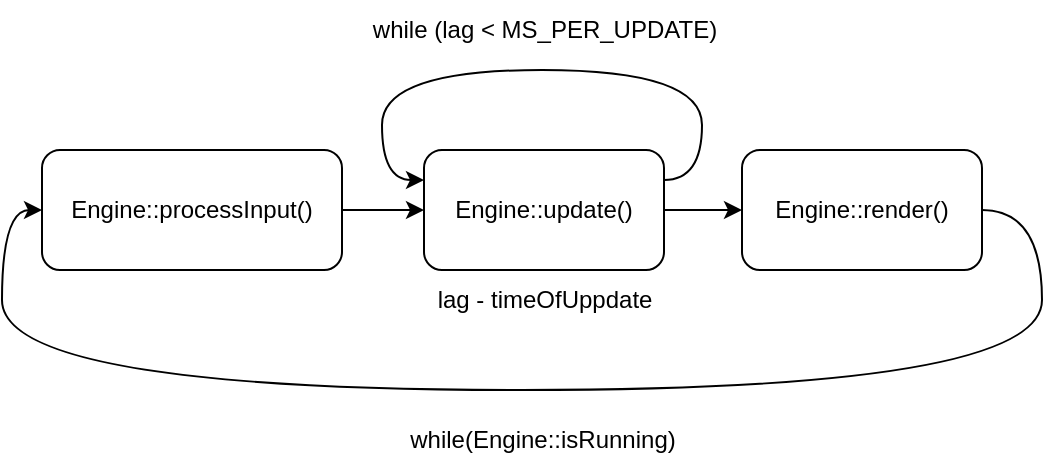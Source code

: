 <mxfile version="24.5.3" type="device">
  <diagram name="Página-1" id="2lp4uydA60VJKY2f_2jK">
    <mxGraphModel dx="161" dy="-575" grid="1" gridSize="10" guides="1" tooltips="1" connect="1" arrows="1" fold="1" page="1" pageScale="1" pageWidth="827" pageHeight="1169" background="none" math="0" shadow="0">
      <root>
        <mxCell id="0" />
        <mxCell id="1" parent="0" />
        <mxCell id="U_L3LUjmjr-v7UIAmGIo-8" style="edgeStyle=orthogonalEdgeStyle;rounded=0;orthogonalLoop=1;jettySize=auto;html=1;" edge="1" parent="1" source="U_L3LUjmjr-v7UIAmGIo-2" target="U_L3LUjmjr-v7UIAmGIo-3">
          <mxGeometry relative="1" as="geometry" />
        </mxCell>
        <mxCell id="U_L3LUjmjr-v7UIAmGIo-2" value="Engine::processInput()" style="rounded=1;whiteSpace=wrap;html=1;" vertex="1" parent="1">
          <mxGeometry x="930" y="1280" width="150" height="60" as="geometry" />
        </mxCell>
        <mxCell id="U_L3LUjmjr-v7UIAmGIo-9" style="edgeStyle=orthogonalEdgeStyle;rounded=0;orthogonalLoop=1;jettySize=auto;html=1;" edge="1" parent="1" source="U_L3LUjmjr-v7UIAmGIo-3" target="U_L3LUjmjr-v7UIAmGIo-4">
          <mxGeometry relative="1" as="geometry" />
        </mxCell>
        <mxCell id="U_L3LUjmjr-v7UIAmGIo-3" value="Engine::update()" style="rounded=1;whiteSpace=wrap;html=1;" vertex="1" parent="1">
          <mxGeometry x="1121" y="1280" width="120" height="60" as="geometry" />
        </mxCell>
        <mxCell id="U_L3LUjmjr-v7UIAmGIo-10" style="edgeStyle=orthogonalEdgeStyle;rounded=0;orthogonalLoop=1;jettySize=auto;html=1;entryX=0;entryY=0.5;entryDx=0;entryDy=0;curved=1;exitX=1;exitY=0.5;exitDx=0;exitDy=0;" edge="1" parent="1" source="U_L3LUjmjr-v7UIAmGIo-4" target="U_L3LUjmjr-v7UIAmGIo-2">
          <mxGeometry relative="1" as="geometry">
            <mxPoint x="1430" y="1280" as="sourcePoint" />
            <mxPoint x="920" y="1395" as="targetPoint" />
            <Array as="points">
              <mxPoint x="1430" y="1310" />
              <mxPoint x="1430" y="1400" />
              <mxPoint x="910" y="1400" />
              <mxPoint x="910" y="1310" />
            </Array>
          </mxGeometry>
        </mxCell>
        <mxCell id="U_L3LUjmjr-v7UIAmGIo-4" value="Engine::render()" style="rounded=1;whiteSpace=wrap;html=1;" vertex="1" parent="1">
          <mxGeometry x="1280" y="1280" width="120" height="60" as="geometry" />
        </mxCell>
        <mxCell id="U_L3LUjmjr-v7UIAmGIo-5" style="edgeStyle=orthogonalEdgeStyle;rounded=0;orthogonalLoop=1;jettySize=auto;html=1;exitX=1;exitY=0.25;exitDx=0;exitDy=0;entryX=0;entryY=0.25;entryDx=0;entryDy=0;curved=1;" edge="1" parent="1" source="U_L3LUjmjr-v7UIAmGIo-3" target="U_L3LUjmjr-v7UIAmGIo-3">
          <mxGeometry relative="1" as="geometry">
            <mxPoint x="1121" y="1300" as="targetPoint" />
            <Array as="points">
              <mxPoint x="1260" y="1295" />
              <mxPoint x="1260" y="1240" />
              <mxPoint x="1100" y="1240" />
              <mxPoint x="1100" y="1295" />
            </Array>
          </mxGeometry>
        </mxCell>
        <mxCell id="U_L3LUjmjr-v7UIAmGIo-13" value="while (lag &amp;lt; MS_PER_UPDATE)" style="text;html=1;align=center;verticalAlign=middle;resizable=0;points=[];autosize=1;strokeColor=none;fillColor=none;" vertex="1" parent="1">
          <mxGeometry x="1081" y="1205" width="200" height="30" as="geometry" />
        </mxCell>
        <mxCell id="U_L3LUjmjr-v7UIAmGIo-14" value="lag - timeOfUppdate" style="text;html=1;align=center;verticalAlign=middle;resizable=0;points=[];autosize=1;strokeColor=none;fillColor=none;" vertex="1" parent="1">
          <mxGeometry x="1116" y="1340" width="130" height="30" as="geometry" />
        </mxCell>
        <mxCell id="U_L3LUjmjr-v7UIAmGIo-15" value="while(Engine::isRunning)" style="text;html=1;align=center;verticalAlign=middle;resizable=0;points=[];autosize=1;strokeColor=none;fillColor=none;" vertex="1" parent="1">
          <mxGeometry x="1100" y="1410" width="160" height="30" as="geometry" />
        </mxCell>
      </root>
    </mxGraphModel>
  </diagram>
</mxfile>
